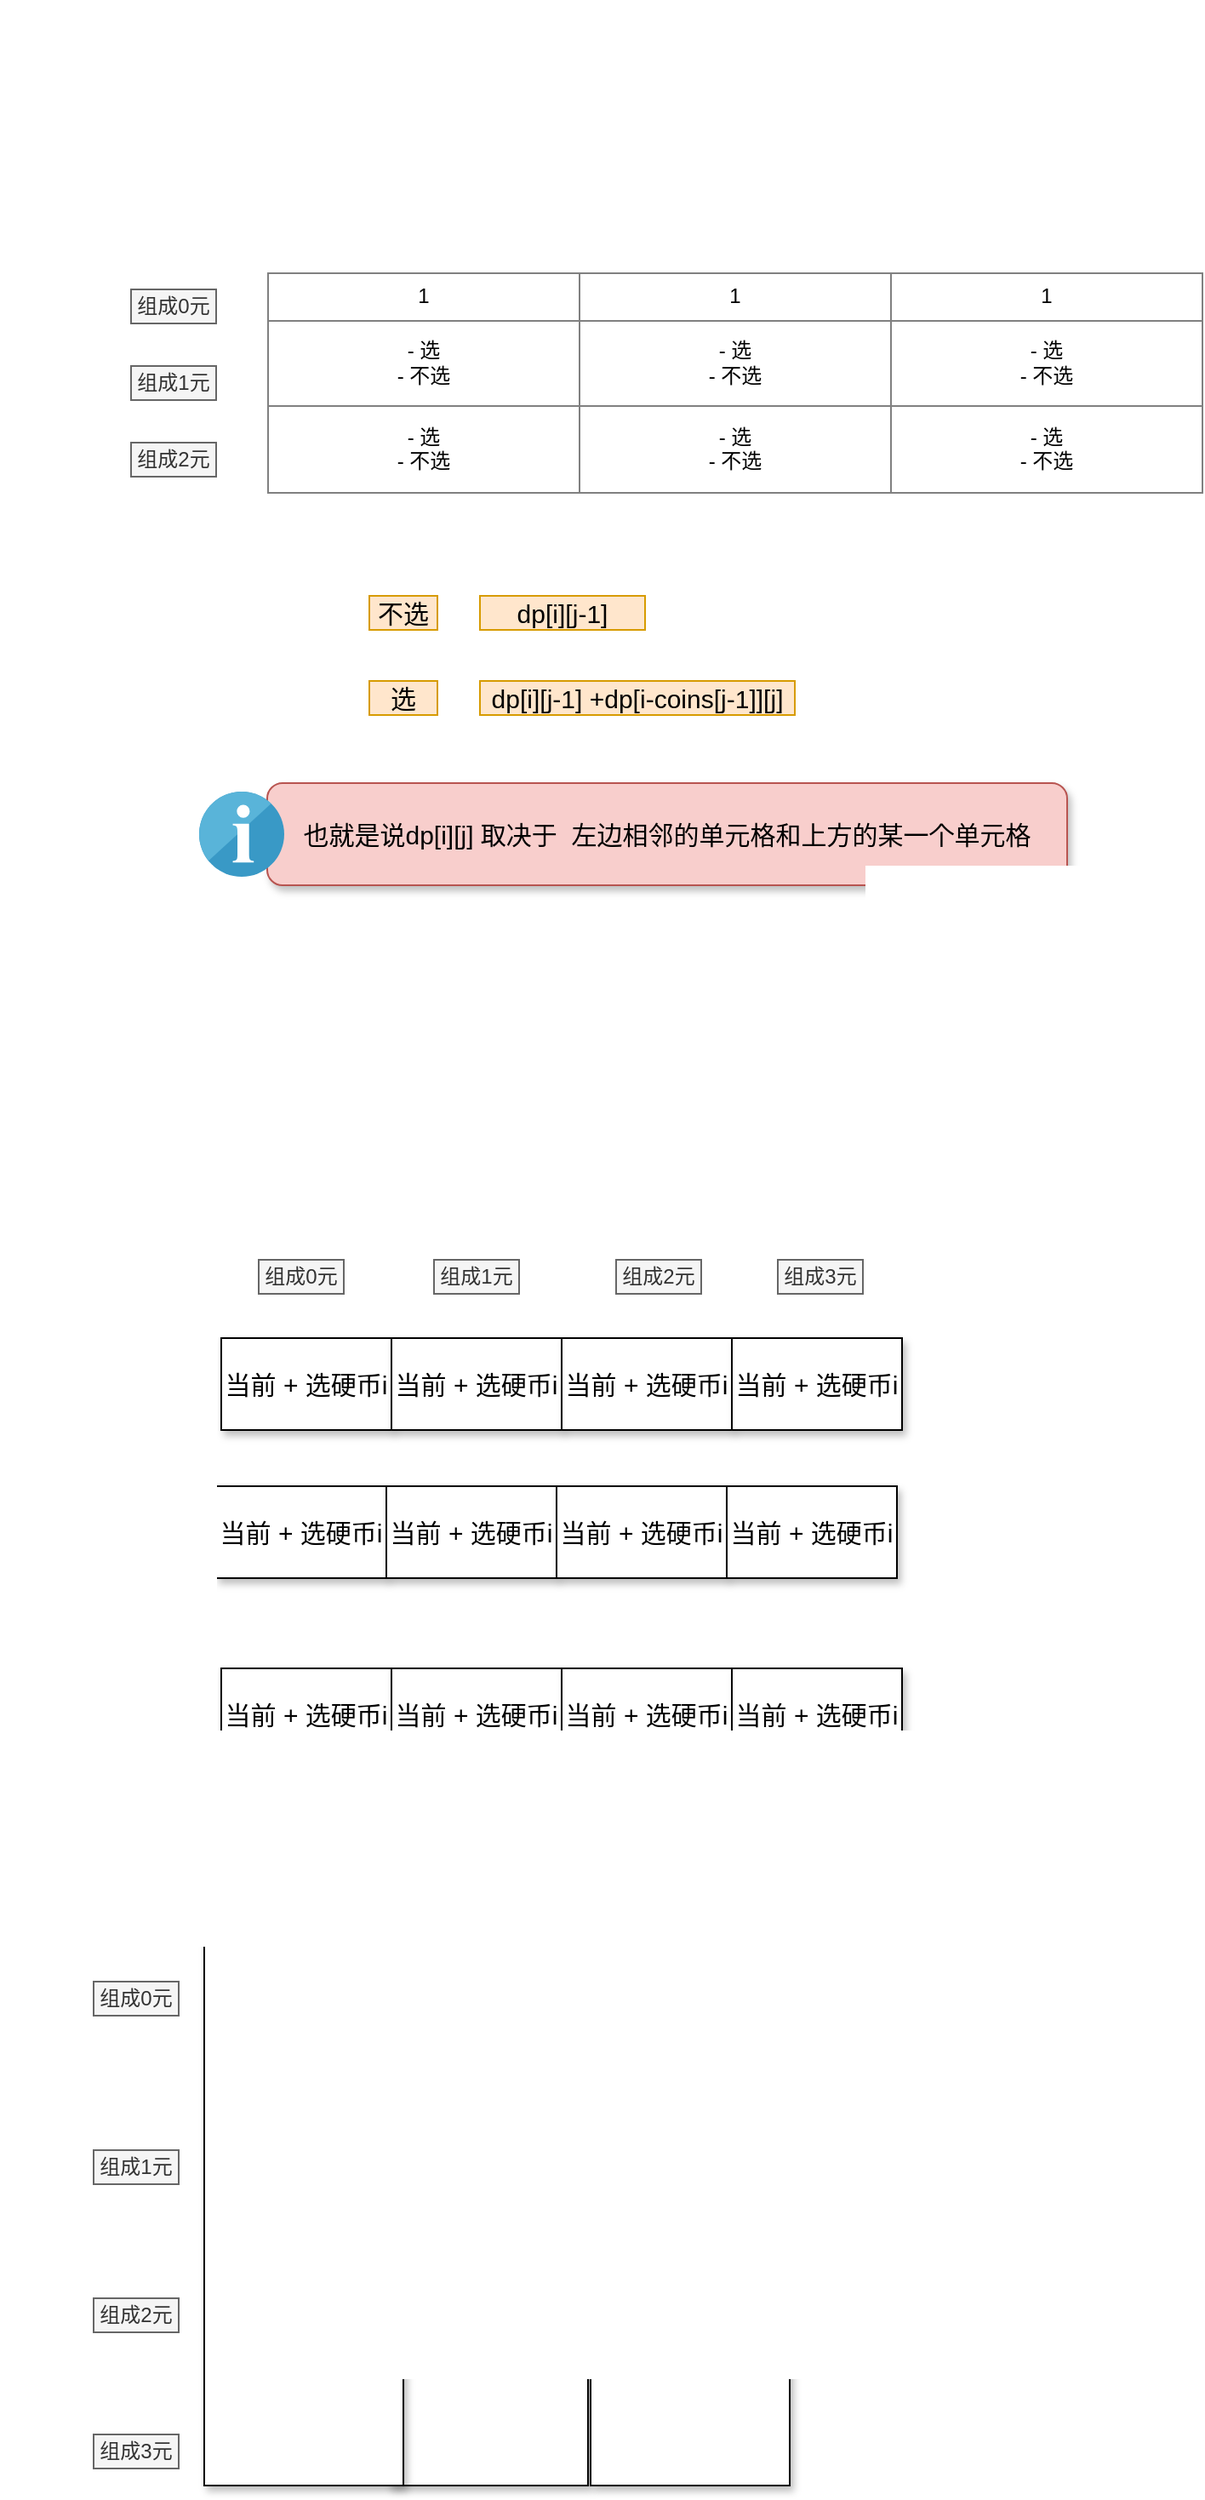 <mxfile version="10.6.0" type="device"><diagram id="YXsoMKyA6CFL8-SHcE4H" name="第 1 页"><mxGraphModel dx="918" dy="465" grid="1" gridSize="10" guides="1" tooltips="1" connect="1" arrows="1" fold="1" page="1" pageScale="1" pageWidth="827" pageHeight="1169" math="0" shadow="0"><root><mxCell id="0"/><mxCell id="1" parent="0"/><mxCell id="SqFuriK8qQI7r_5pmyUY-120" value="" style="rounded=0;whiteSpace=wrap;html=1;shadow=1;glass=0;comic=0;fontSize=15;align=center;" vertex="1" parent="1"><mxGeometry x="311.5" y="1169" width="117" height="321" as="geometry"/></mxCell><mxCell id="SqFuriK8qQI7r_5pmyUY-121" value="" style="rounded=0;whiteSpace=wrap;html=1;shadow=1;glass=0;comic=0;fontSize=15;align=center;" vertex="1" parent="1"><mxGeometry x="430" y="1169" width="117" height="321" as="geometry"/></mxCell><mxCell id="SqFuriK8qQI7r_5pmyUY-119" value="" style="rounded=0;whiteSpace=wrap;html=1;shadow=1;glass=0;comic=0;fontSize=15;align=center;" vertex="1" parent="1"><mxGeometry x="203" y="1169" width="117" height="321" as="geometry"/></mxCell><mxCell id="SqFuriK8qQI7r_5pmyUY-14" value="&lt;table border=&quot;1&quot; width=&quot;100%&quot; style=&quot;width: 100% ; height: 100% ; border-collapse: collapse&quot;&gt;&lt;tbody&gt;&lt;tr&gt;&lt;td align=&quot;center&quot;&gt;1&lt;/td&gt;&lt;td align=&quot;center&quot;&gt;1&lt;/td&gt;&lt;td align=&quot;center&quot;&gt;1&lt;/td&gt;&lt;/tr&gt;&lt;tr&gt;&lt;td align=&quot;center&quot;&gt;- 选&lt;br&gt;- 不选&lt;/td&gt;&lt;td align=&quot;center&quot;&gt;- 选&lt;br&gt;- 不选&lt;br&gt;&lt;/td&gt;&lt;td align=&quot;center&quot;&gt;- 选&lt;br&gt;- 不选&lt;br&gt;&lt;/td&gt;&lt;/tr&gt;&lt;tr&gt;&lt;td align=&quot;center&quot;&gt;- 选&lt;br&gt;- 不选&lt;br&gt;&lt;/td&gt;&lt;td align=&quot;center&quot;&gt;- 选&lt;br&gt;- 不选&lt;br&gt;&lt;/td&gt;&lt;td align=&quot;center&quot;&gt;- 选&lt;br&gt;- 不选&lt;br&gt;&lt;/td&gt;&lt;/tr&gt;&lt;/tbody&gt;&lt;/table&gt;" style="text;html=1;strokeColor=none;fillColor=none;overflow=fill;align=center;" vertex="1" parent="1"><mxGeometry x="240" y="190" width="550" height="130" as="geometry"/></mxCell><mxCell id="SqFuriK8qQI7r_5pmyUY-15" value="" style="shape=image;html=1;verticalAlign=top;verticalLabelPosition=bottom;labelBackgroundColor=#ffffff;imageAspect=0;aspect=fixed;image=https://cdn0.iconfinder.com/data/icons/kameleon-free-pack/110/Euro-Coin-128.png;align=center;imageBackground=none;" vertex="1" parent="1"><mxGeometry x="310" y="130" width="40" height="40" as="geometry"/></mxCell><mxCell id="SqFuriK8qQI7r_5pmyUY-16" value="" style="shape=image;html=1;verticalAlign=top;verticalLabelPosition=bottom;labelBackgroundColor=#ffffff;imageAspect=0;aspect=fixed;image=https://cdn1.iconfinder.com/data/icons/free-98-icons/32/coin-128.png;align=center;imageBackground=none;" vertex="1" parent="1"><mxGeometry x="495" y="130" width="40" height="40" as="geometry"/></mxCell><mxCell id="SqFuriK8qQI7r_5pmyUY-17" value="" style="shape=image;html=1;verticalAlign=top;verticalLabelPosition=bottom;labelBackgroundColor=#ffffff;imageAspect=0;aspect=fixed;image=https://cdn0.iconfinder.com/data/icons/business-management-1-8/256/b-38-128.png;align=center;imageBackground=none;" vertex="1" parent="1"><mxGeometry x="680" y="130" width="40" height="40" as="geometry"/></mxCell><mxCell id="SqFuriK8qQI7r_5pmyUY-20" value="组成0元" style="text;html=1;strokeColor=#666666;fillColor=#f5f5f5;align=center;verticalAlign=middle;whiteSpace=wrap;rounded=0;fontColor=#333333;" vertex="1" parent="1"><mxGeometry x="160" y="200" width="50" height="20" as="geometry"/></mxCell><mxCell id="SqFuriK8qQI7r_5pmyUY-23" value="组成1元" style="text;html=1;strokeColor=#666666;fillColor=#f5f5f5;align=center;verticalAlign=middle;whiteSpace=wrap;rounded=0;fontColor=#333333;" vertex="1" parent="1"><mxGeometry x="160" y="245" width="50" height="20" as="geometry"/></mxCell><mxCell id="SqFuriK8qQI7r_5pmyUY-24" value="组成2元" style="text;html=1;strokeColor=#666666;fillColor=#f5f5f5;align=center;verticalAlign=middle;whiteSpace=wrap;rounded=0;fontColor=#333333;" vertex="1" parent="1"><mxGeometry x="160" y="290" width="50" height="20" as="geometry"/></mxCell><mxCell id="SqFuriK8qQI7r_5pmyUY-27" value="不选" style="text;html=1;strokeColor=#d79b00;fillColor=#ffe6cc;align=center;verticalAlign=middle;whiteSpace=wrap;rounded=0;fontSize=15;" vertex="1" parent="1"><mxGeometry x="300" y="380" width="40" height="20" as="geometry"/></mxCell><mxCell id="SqFuriK8qQI7r_5pmyUY-28" value="&lt;div style=&quot;font-size: 15px;&quot;&gt;&lt;span style=&quot;font-size: 15px;&quot;&gt;dp&lt;/span&gt;[&lt;span style=&quot;font-size: 15px;&quot;&gt;i&lt;/span&gt;][&lt;span style=&quot;font-size: 15px;&quot;&gt;j&lt;/span&gt;&lt;span style=&quot;font-size: 15px;&quot;&gt;-&lt;/span&gt;&lt;span style=&quot;font-size: 15px;&quot;&gt;1&lt;/span&gt;]&lt;/div&gt;" style="text;html=1;strokeColor=#d79b00;fillColor=#ffe6cc;align=center;verticalAlign=middle;whiteSpace=wrap;rounded=0;fontSize=15;" vertex="1" parent="1"><mxGeometry x="365" y="380" width="97" height="20" as="geometry"/></mxCell><mxCell id="SqFuriK8qQI7r_5pmyUY-29" value="选" style="text;html=1;strokeColor=#d79b00;fillColor=#ffe6cc;align=center;verticalAlign=middle;whiteSpace=wrap;rounded=0;fontSize=15;" vertex="1" parent="1"><mxGeometry x="300" y="430" width="40" height="20" as="geometry"/></mxCell><mxCell id="SqFuriK8qQI7r_5pmyUY-30" value="&lt;div style=&quot;font-size: 15px;&quot;&gt;&lt;span style=&quot;font-size: 15px;&quot;&gt;dp&lt;/span&gt;[&lt;span style=&quot;font-size: 15px;&quot;&gt;i&lt;/span&gt;][&lt;span style=&quot;font-size: 15px;&quot;&gt;j&lt;/span&gt;&lt;span style=&quot;font-size: 15px;&quot;&gt;-&lt;/span&gt;&lt;span style=&quot;font-size: 15px;&quot;&gt;1&lt;/span&gt;] &lt;span style=&quot;font-size: 15px;&quot;&gt;+&lt;/span&gt;&lt;span style=&quot;font-size: 15px;&quot;&gt;dp&lt;/span&gt;[&lt;span style=&quot;font-size: 15px;&quot;&gt;i&lt;/span&gt;&lt;span style=&quot;font-size: 15px;&quot;&gt;-&lt;/span&gt;&lt;span style=&quot;font-size: 15px;&quot;&gt;coins&lt;/span&gt;[&lt;span style=&quot;font-size: 15px;&quot;&gt;j&lt;/span&gt;&lt;span style=&quot;font-size: 15px;&quot;&gt;-&lt;/span&gt;&lt;span style=&quot;font-size: 15px;&quot;&gt;1&lt;/span&gt;]][&lt;span style=&quot;font-size: 15px;&quot;&gt;j&lt;/span&gt;]&lt;/div&gt;" style="text;html=1;strokeColor=#d79b00;fillColor=#ffe6cc;align=center;verticalAlign=middle;whiteSpace=wrap;rounded=0;fontSize=15;" vertex="1" parent="1"><mxGeometry x="365" y="430" width="185" height="20" as="geometry"/></mxCell><mxCell id="SqFuriK8qQI7r_5pmyUY-31" value="也就是说dp[i][j] 取决于&amp;nbsp; 左边相邻的单元格和上方的某一个单元格" style="text;html=1;strokeColor=#b85450;fillColor=#f8cecc;align=center;verticalAlign=middle;whiteSpace=wrap;rounded=1;fontSize=15;shadow=1;glass=0;comic=0;" vertex="1" parent="1"><mxGeometry x="240" y="490" width="470" height="60" as="geometry"/></mxCell><mxCell id="SqFuriK8qQI7r_5pmyUY-32" value="" style="aspect=fixed;html=1;perimeter=none;align=center;shadow=0;dashed=0;image;fontSize=12;image=img/lib/mscae/Info_2.svg;imageBackground=none;" vertex="1" parent="1"><mxGeometry x="200" y="495" width="50" height="50" as="geometry"/></mxCell><mxCell id="SqFuriK8qQI7r_5pmyUY-34" value="" style="shape=image;html=1;verticalAlign=top;verticalLabelPosition=bottom;labelBackgroundColor=#ffffff;imageAspect=0;aspect=fixed;image=https://cdn0.iconfinder.com/data/icons/kameleon-free-pack/110/Euro-Coin-128.png;align=center;imageBackground=none;" vertex="1" parent="1"><mxGeometry x="170" y="830" width="40" height="40" as="geometry"/></mxCell><mxCell id="SqFuriK8qQI7r_5pmyUY-37" value="组成0元" style="text;html=1;strokeColor=#666666;fillColor=#f5f5f5;align=center;verticalAlign=middle;whiteSpace=wrap;rounded=0;fontColor=#333333;" vertex="1" parent="1"><mxGeometry x="235" y="770" width="50" height="20" as="geometry"/></mxCell><mxCell id="SqFuriK8qQI7r_5pmyUY-40" value="当前 + 选硬币i" style="rounded=0;whiteSpace=wrap;html=1;shadow=1;glass=0;comic=0;fontSize=15;align=center;" vertex="1" parent="1"><mxGeometry x="213" y="816" width="100" height="54" as="geometry"/></mxCell><mxCell id="SqFuriK8qQI7r_5pmyUY-41" value="当前 + 选硬币i&lt;br&gt;" style="rounded=0;whiteSpace=wrap;html=1;shadow=1;glass=0;comic=0;fontSize=15;align=center;" vertex="1" parent="1"><mxGeometry x="313" y="816" width="100" height="54" as="geometry"/></mxCell><mxCell id="SqFuriK8qQI7r_5pmyUY-42" value="当前 + 选硬币i&lt;br&gt;" style="rounded=0;whiteSpace=wrap;html=1;shadow=1;glass=0;comic=0;fontSize=15;align=center;" vertex="1" parent="1"><mxGeometry x="413" y="816" width="100" height="54" as="geometry"/></mxCell><mxCell id="SqFuriK8qQI7r_5pmyUY-43" value="当前 + 选硬币i&lt;br&gt;" style="rounded=0;whiteSpace=wrap;html=1;shadow=1;glass=0;comic=0;fontSize=15;align=center;" vertex="1" parent="1"><mxGeometry x="513" y="816" width="100" height="54" as="geometry"/></mxCell><mxCell id="SqFuriK8qQI7r_5pmyUY-44" value="组成1元" style="text;html=1;strokeColor=#666666;fillColor=#f5f5f5;align=center;verticalAlign=middle;whiteSpace=wrap;rounded=0;fontColor=#333333;" vertex="1" parent="1"><mxGeometry x="338" y="770" width="50" height="20" as="geometry"/></mxCell><mxCell id="SqFuriK8qQI7r_5pmyUY-45" value="组成2元" style="text;html=1;strokeColor=#666666;fillColor=#f5f5f5;align=center;verticalAlign=middle;whiteSpace=wrap;rounded=0;fontColor=#333333;" vertex="1" parent="1"><mxGeometry x="445" y="770" width="50" height="20" as="geometry"/></mxCell><mxCell id="SqFuriK8qQI7r_5pmyUY-46" value="组成3元" style="text;html=1;strokeColor=#666666;fillColor=#f5f5f5;align=center;verticalAlign=middle;whiteSpace=wrap;rounded=0;fontColor=#333333;" vertex="1" parent="1"><mxGeometry x="540" y="770" width="50" height="20" as="geometry"/></mxCell><mxCell id="SqFuriK8qQI7r_5pmyUY-47" value="" style="shape=image;html=1;verticalAlign=top;verticalLabelPosition=bottom;labelBackgroundColor=#ffffff;imageAspect=0;aspect=fixed;image=https://cdn0.iconfinder.com/data/icons/kameleon-free-pack/110/Euro-Coin-128.png;align=center;imageBackground=none;" vertex="1" parent="1"><mxGeometry x="123" y="910" width="40" height="40" as="geometry"/></mxCell><mxCell id="SqFuriK8qQI7r_5pmyUY-48" value="" style="shape=image;html=1;verticalAlign=top;verticalLabelPosition=bottom;labelBackgroundColor=#ffffff;imageAspect=0;aspect=fixed;image=https://cdn1.iconfinder.com/data/icons/free-98-icons/32/coin-128.png;align=center;imageBackground=none;" vertex="1" parent="1"><mxGeometry x="163" y="910" width="40" height="40" as="geometry"/></mxCell><mxCell id="SqFuriK8qQI7r_5pmyUY-56" value="" style="shape=image;html=1;verticalAlign=top;verticalLabelPosition=bottom;labelBackgroundColor=#ffffff;imageAspect=0;aspect=fixed;image=https://cdn0.iconfinder.com/data/icons/kameleon-free-pack/110/Euro-Coin-128.png;align=center;imageBackground=none;" vertex="1" parent="1"><mxGeometry x="495" y="80" width="40" height="40" as="geometry"/></mxCell><mxCell id="SqFuriK8qQI7r_5pmyUY-57" value="" style="shape=image;html=1;verticalAlign=top;verticalLabelPosition=bottom;labelBackgroundColor=#ffffff;imageAspect=0;aspect=fixed;image=https://cdn1.iconfinder.com/data/icons/free-98-icons/32/coin-128.png;align=center;imageBackground=none;" vertex="1" parent="1"><mxGeometry x="680" y="80" width="40" height="40" as="geometry"/></mxCell><mxCell id="SqFuriK8qQI7r_5pmyUY-58" value="" style="shape=image;html=1;verticalAlign=top;verticalLabelPosition=bottom;labelBackgroundColor=#ffffff;imageAspect=0;aspect=fixed;image=https://cdn0.iconfinder.com/data/icons/kameleon-free-pack/110/Euro-Coin-128.png;align=center;imageBackground=none;" vertex="1" parent="1"><mxGeometry x="680" y="30" width="40" height="40" as="geometry"/></mxCell><mxCell id="SqFuriK8qQI7r_5pmyUY-59" value="当前 + 选硬币i" style="rounded=0;whiteSpace=wrap;html=1;shadow=1;glass=0;comic=0;fontSize=15;align=center;" vertex="1" parent="1"><mxGeometry x="210" y="903" width="100" height="54" as="geometry"/></mxCell><mxCell id="SqFuriK8qQI7r_5pmyUY-60" value="当前 + 选硬币i&lt;br&gt;" style="rounded=0;whiteSpace=wrap;html=1;shadow=1;glass=0;comic=0;fontSize=15;align=center;" vertex="1" parent="1"><mxGeometry x="310" y="903" width="100" height="54" as="geometry"/></mxCell><mxCell id="SqFuriK8qQI7r_5pmyUY-61" value="当前 + 选硬币i&lt;br&gt;" style="rounded=0;whiteSpace=wrap;html=1;shadow=1;glass=0;comic=0;fontSize=15;align=center;" vertex="1" parent="1"><mxGeometry x="410" y="903" width="100" height="54" as="geometry"/></mxCell><mxCell id="SqFuriK8qQI7r_5pmyUY-62" value="当前 + 选硬币i&lt;br&gt;" style="rounded=0;whiteSpace=wrap;html=1;shadow=1;glass=0;comic=0;fontSize=15;align=center;" vertex="1" parent="1"><mxGeometry x="510" y="903" width="100" height="54" as="geometry"/></mxCell><mxCell id="SqFuriK8qQI7r_5pmyUY-67" value="" style="shape=image;html=1;verticalAlign=top;verticalLabelPosition=bottom;labelBackgroundColor=#ffffff;imageAspect=0;aspect=fixed;image=https://cdn0.iconfinder.com/data/icons/kameleon-free-pack/110/Euro-Coin-128.png;align=center;imageBackground=none;" vertex="1" parent="1"><mxGeometry x="83" y="1017" width="40" height="40" as="geometry"/></mxCell><mxCell id="SqFuriK8qQI7r_5pmyUY-68" value="" style="shape=image;html=1;verticalAlign=top;verticalLabelPosition=bottom;labelBackgroundColor=#ffffff;imageAspect=0;aspect=fixed;image=https://cdn1.iconfinder.com/data/icons/free-98-icons/32/coin-128.png;align=center;imageBackground=none;" vertex="1" parent="1"><mxGeometry x="123" y="1017" width="40" height="40" as="geometry"/></mxCell><mxCell id="SqFuriK8qQI7r_5pmyUY-69" value="当前 + 选硬币i" style="rounded=0;whiteSpace=wrap;html=1;shadow=1;glass=0;comic=0;fontSize=15;align=center;" vertex="1" parent="1"><mxGeometry x="213" y="1010" width="100" height="54" as="geometry"/></mxCell><mxCell id="SqFuriK8qQI7r_5pmyUY-70" value="当前 + 选硬币i&lt;br&gt;" style="rounded=0;whiteSpace=wrap;html=1;shadow=1;glass=0;comic=0;fontSize=15;align=center;" vertex="1" parent="1"><mxGeometry x="313" y="1010" width="100" height="54" as="geometry"/></mxCell><mxCell id="SqFuriK8qQI7r_5pmyUY-71" value="当前 + 选硬币i&lt;br&gt;" style="rounded=0;whiteSpace=wrap;html=1;shadow=1;glass=0;comic=0;fontSize=15;align=center;" vertex="1" parent="1"><mxGeometry x="413" y="1010" width="100" height="54" as="geometry"/></mxCell><mxCell id="SqFuriK8qQI7r_5pmyUY-72" value="当前 + 选硬币i&lt;br&gt;" style="rounded=0;whiteSpace=wrap;html=1;shadow=1;glass=0;comic=0;fontSize=15;align=center;" vertex="1" parent="1"><mxGeometry x="513" y="1010" width="100" height="54" as="geometry"/></mxCell><mxCell id="SqFuriK8qQI7r_5pmyUY-73" value="" style="shape=image;html=1;verticalAlign=top;verticalLabelPosition=bottom;labelBackgroundColor=#ffffff;imageAspect=0;aspect=fixed;image=https://cdn0.iconfinder.com/data/icons/business-management-1-8/256/b-38-128.png;align=center;imageBackground=none;" vertex="1" parent="1"><mxGeometry x="170" y="1017" width="40" height="40" as="geometry"/></mxCell><mxCell id="SqFuriK8qQI7r_5pmyUY-74" value="" style="shape=image;html=1;verticalAlign=top;verticalLabelPosition=bottom;labelBackgroundColor=#ffffff;imageAspect=0;aspect=fixed;image=https://cdn0.iconfinder.com/data/icons/kameleon-free-pack/110/Euro-Coin-128.png;align=center;imageBackground=none;" vertex="1" parent="1"><mxGeometry x="243" y="1184" width="40" height="40" as="geometry"/></mxCell><mxCell id="SqFuriK8qQI7r_5pmyUY-75" value="组成0元" style="text;html=1;strokeColor=#666666;fillColor=#f5f5f5;align=center;verticalAlign=middle;whiteSpace=wrap;rounded=0;fontColor=#333333;" vertex="1" parent="1"><mxGeometry x="138" y="1194" width="50" height="20" as="geometry"/></mxCell><mxCell id="SqFuriK8qQI7r_5pmyUY-80" value="组成1元" style="text;html=1;strokeColor=#666666;fillColor=#f5f5f5;align=center;verticalAlign=middle;whiteSpace=wrap;rounded=0;fontColor=#333333;" vertex="1" parent="1"><mxGeometry x="138" y="1293" width="50" height="20" as="geometry"/></mxCell><mxCell id="SqFuriK8qQI7r_5pmyUY-81" value="组成2元" style="text;html=1;strokeColor=#666666;fillColor=#f5f5f5;align=center;verticalAlign=middle;whiteSpace=wrap;rounded=0;fontColor=#333333;" vertex="1" parent="1"><mxGeometry x="138" y="1380" width="50" height="20" as="geometry"/></mxCell><mxCell id="SqFuriK8qQI7r_5pmyUY-82" value="组成3元" style="text;html=1;strokeColor=#666666;fillColor=#f5f5f5;align=center;verticalAlign=middle;whiteSpace=wrap;rounded=0;fontColor=#333333;" vertex="1" parent="1"><mxGeometry x="138" y="1460" width="50" height="20" as="geometry"/></mxCell><mxCell id="SqFuriK8qQI7r_5pmyUY-96" value="" style="shape=image;html=1;verticalAlign=top;verticalLabelPosition=bottom;labelBackgroundColor=#ffffff;imageAspect=0;aspect=fixed;image=https://cdn0.iconfinder.com/data/icons/kameleon-free-pack/110/Euro-Coin-128.png;align=center;imageBackground=none;" vertex="1" parent="1"><mxGeometry x="317" y="1184" width="40" height="40" as="geometry"/></mxCell><mxCell id="SqFuriK8qQI7r_5pmyUY-97" value="" style="shape=image;html=1;verticalAlign=top;verticalLabelPosition=bottom;labelBackgroundColor=#ffffff;imageAspect=0;aspect=fixed;image=https://cdn1.iconfinder.com/data/icons/free-98-icons/32/coin-128.png;align=center;imageBackground=none;" vertex="1" parent="1"><mxGeometry x="357" y="1184" width="40" height="40" as="geometry"/></mxCell><mxCell id="SqFuriK8qQI7r_5pmyUY-98" value="" style="shape=image;html=1;verticalAlign=top;verticalLabelPosition=bottom;labelBackgroundColor=#ffffff;imageAspect=0;aspect=fixed;image=https://cdn0.iconfinder.com/data/icons/kameleon-free-pack/110/Euro-Coin-128.png;align=center;imageBackground=none;" vertex="1" parent="1"><mxGeometry x="423" y="1184" width="40" height="40" as="geometry"/></mxCell><mxCell id="SqFuriK8qQI7r_5pmyUY-99" value="" style="shape=image;html=1;verticalAlign=top;verticalLabelPosition=bottom;labelBackgroundColor=#ffffff;imageAspect=0;aspect=fixed;image=https://cdn1.iconfinder.com/data/icons/free-98-icons/32/coin-128.png;align=center;imageBackground=none;" vertex="1" parent="1"><mxGeometry x="463" y="1184" width="40" height="40" as="geometry"/></mxCell><mxCell id="SqFuriK8qQI7r_5pmyUY-100" value="" style="shape=image;html=1;verticalAlign=top;verticalLabelPosition=bottom;labelBackgroundColor=#ffffff;imageAspect=0;aspect=fixed;image=https://cdn0.iconfinder.com/data/icons/business-management-1-8/256/b-38-128.png;align=center;imageBackground=none;" vertex="1" parent="1"><mxGeometry x="510" y="1184" width="40" height="40" as="geometry"/></mxCell><mxCell id="SqFuriK8qQI7r_5pmyUY-101" value="" style="shape=image;html=1;verticalAlign=top;verticalLabelPosition=bottom;labelBackgroundColor=#ffffff;imageAspect=0;aspect=fixed;image=https://cdn0.iconfinder.com/data/icons/kameleon-free-pack/110/Euro-Coin-128.png;align=center;imageBackground=none;" vertex="1" parent="1"><mxGeometry x="243" y="1283" width="40" height="40" as="geometry"/></mxCell><mxCell id="SqFuriK8qQI7r_5pmyUY-102" value="" style="shape=image;html=1;verticalAlign=top;verticalLabelPosition=bottom;labelBackgroundColor=#ffffff;imageAspect=0;aspect=fixed;image=https://cdn0.iconfinder.com/data/icons/kameleon-free-pack/110/Euro-Coin-128.png;align=center;imageBackground=none;" vertex="1" parent="1"><mxGeometry x="317" y="1283" width="40" height="40" as="geometry"/></mxCell><mxCell id="SqFuriK8qQI7r_5pmyUY-103" value="" style="shape=image;html=1;verticalAlign=top;verticalLabelPosition=bottom;labelBackgroundColor=#ffffff;imageAspect=0;aspect=fixed;image=https://cdn1.iconfinder.com/data/icons/free-98-icons/32/coin-128.png;align=center;imageBackground=none;" vertex="1" parent="1"><mxGeometry x="357" y="1283" width="40" height="40" as="geometry"/></mxCell><mxCell id="SqFuriK8qQI7r_5pmyUY-104" value="" style="shape=image;html=1;verticalAlign=top;verticalLabelPosition=bottom;labelBackgroundColor=#ffffff;imageAspect=0;aspect=fixed;image=https://cdn0.iconfinder.com/data/icons/kameleon-free-pack/110/Euro-Coin-128.png;align=center;imageBackground=none;" vertex="1" parent="1"><mxGeometry x="423" y="1283" width="40" height="40" as="geometry"/></mxCell><mxCell id="SqFuriK8qQI7r_5pmyUY-105" value="" style="shape=image;html=1;verticalAlign=top;verticalLabelPosition=bottom;labelBackgroundColor=#ffffff;imageAspect=0;aspect=fixed;image=https://cdn1.iconfinder.com/data/icons/free-98-icons/32/coin-128.png;align=center;imageBackground=none;" vertex="1" parent="1"><mxGeometry x="463" y="1283" width="40" height="40" as="geometry"/></mxCell><mxCell id="SqFuriK8qQI7r_5pmyUY-106" value="" style="shape=image;html=1;verticalAlign=top;verticalLabelPosition=bottom;labelBackgroundColor=#ffffff;imageAspect=0;aspect=fixed;image=https://cdn0.iconfinder.com/data/icons/business-management-1-8/256/b-38-128.png;align=center;imageBackground=none;" vertex="1" parent="1"><mxGeometry x="510" y="1283" width="40" height="40" as="geometry"/></mxCell><mxCell id="SqFuriK8qQI7r_5pmyUY-107" value="" style="shape=image;html=1;verticalAlign=top;verticalLabelPosition=bottom;labelBackgroundColor=#ffffff;imageAspect=0;aspect=fixed;image=https://cdn0.iconfinder.com/data/icons/kameleon-free-pack/110/Euro-Coin-128.png;align=center;imageBackground=none;" vertex="1" parent="1"><mxGeometry x="240" y="1370" width="40" height="40" as="geometry"/></mxCell><mxCell id="SqFuriK8qQI7r_5pmyUY-108" value="" style="shape=image;html=1;verticalAlign=top;verticalLabelPosition=bottom;labelBackgroundColor=#ffffff;imageAspect=0;aspect=fixed;image=https://cdn0.iconfinder.com/data/icons/kameleon-free-pack/110/Euro-Coin-128.png;align=center;imageBackground=none;" vertex="1" parent="1"><mxGeometry x="314" y="1370" width="40" height="40" as="geometry"/></mxCell><mxCell id="SqFuriK8qQI7r_5pmyUY-109" value="" style="shape=image;html=1;verticalAlign=top;verticalLabelPosition=bottom;labelBackgroundColor=#ffffff;imageAspect=0;aspect=fixed;image=https://cdn1.iconfinder.com/data/icons/free-98-icons/32/coin-128.png;align=center;imageBackground=none;" vertex="1" parent="1"><mxGeometry x="354" y="1370" width="40" height="40" as="geometry"/></mxCell><mxCell id="SqFuriK8qQI7r_5pmyUY-110" value="" style="shape=image;html=1;verticalAlign=top;verticalLabelPosition=bottom;labelBackgroundColor=#ffffff;imageAspect=0;aspect=fixed;image=https://cdn0.iconfinder.com/data/icons/kameleon-free-pack/110/Euro-Coin-128.png;align=center;imageBackground=none;" vertex="1" parent="1"><mxGeometry x="420" y="1370" width="40" height="40" as="geometry"/></mxCell><mxCell id="SqFuriK8qQI7r_5pmyUY-111" value="" style="shape=image;html=1;verticalAlign=top;verticalLabelPosition=bottom;labelBackgroundColor=#ffffff;imageAspect=0;aspect=fixed;image=https://cdn1.iconfinder.com/data/icons/free-98-icons/32/coin-128.png;align=center;imageBackground=none;" vertex="1" parent="1"><mxGeometry x="460" y="1370" width="40" height="40" as="geometry"/></mxCell><mxCell id="SqFuriK8qQI7r_5pmyUY-112" value="" style="shape=image;html=1;verticalAlign=top;verticalLabelPosition=bottom;labelBackgroundColor=#ffffff;imageAspect=0;aspect=fixed;image=https://cdn0.iconfinder.com/data/icons/business-management-1-8/256/b-38-128.png;align=center;imageBackground=none;" vertex="1" parent="1"><mxGeometry x="507" y="1370" width="40" height="40" as="geometry"/></mxCell><mxCell id="SqFuriK8qQI7r_5pmyUY-113" value="" style="shape=image;html=1;verticalAlign=top;verticalLabelPosition=bottom;labelBackgroundColor=#ffffff;imageAspect=0;aspect=fixed;image=https://cdn0.iconfinder.com/data/icons/kameleon-free-pack/110/Euro-Coin-128.png;align=center;imageBackground=none;" vertex="1" parent="1"><mxGeometry x="243" y="1450" width="40" height="40" as="geometry"/></mxCell><mxCell id="SqFuriK8qQI7r_5pmyUY-114" value="" style="shape=image;html=1;verticalAlign=top;verticalLabelPosition=bottom;labelBackgroundColor=#ffffff;imageAspect=0;aspect=fixed;image=https://cdn0.iconfinder.com/data/icons/kameleon-free-pack/110/Euro-Coin-128.png;align=center;imageBackground=none;" vertex="1" parent="1"><mxGeometry x="317" y="1450" width="40" height="40" as="geometry"/></mxCell><mxCell id="SqFuriK8qQI7r_5pmyUY-115" value="" style="shape=image;html=1;verticalAlign=top;verticalLabelPosition=bottom;labelBackgroundColor=#ffffff;imageAspect=0;aspect=fixed;image=https://cdn1.iconfinder.com/data/icons/free-98-icons/32/coin-128.png;align=center;imageBackground=none;" vertex="1" parent="1"><mxGeometry x="357" y="1450" width="40" height="40" as="geometry"/></mxCell><mxCell id="SqFuriK8qQI7r_5pmyUY-116" value="" style="shape=image;html=1;verticalAlign=top;verticalLabelPosition=bottom;labelBackgroundColor=#ffffff;imageAspect=0;aspect=fixed;image=https://cdn0.iconfinder.com/data/icons/kameleon-free-pack/110/Euro-Coin-128.png;align=center;imageBackground=none;" vertex="1" parent="1"><mxGeometry x="423" y="1450" width="40" height="40" as="geometry"/></mxCell><mxCell id="SqFuriK8qQI7r_5pmyUY-117" value="" style="shape=image;html=1;verticalAlign=top;verticalLabelPosition=bottom;labelBackgroundColor=#ffffff;imageAspect=0;aspect=fixed;image=https://cdn1.iconfinder.com/data/icons/free-98-icons/32/coin-128.png;align=center;imageBackground=none;" vertex="1" parent="1"><mxGeometry x="463" y="1450" width="40" height="40" as="geometry"/></mxCell><mxCell id="SqFuriK8qQI7r_5pmyUY-118" value="" style="shape=image;html=1;verticalAlign=top;verticalLabelPosition=bottom;labelBackgroundColor=#ffffff;imageAspect=0;aspect=fixed;image=https://cdn0.iconfinder.com/data/icons/business-management-1-8/256/b-38-128.png;align=center;imageBackground=none;" vertex="1" parent="1"><mxGeometry x="510" y="1450" width="40" height="40" as="geometry"/></mxCell></root></mxGraphModel></diagram></mxfile>